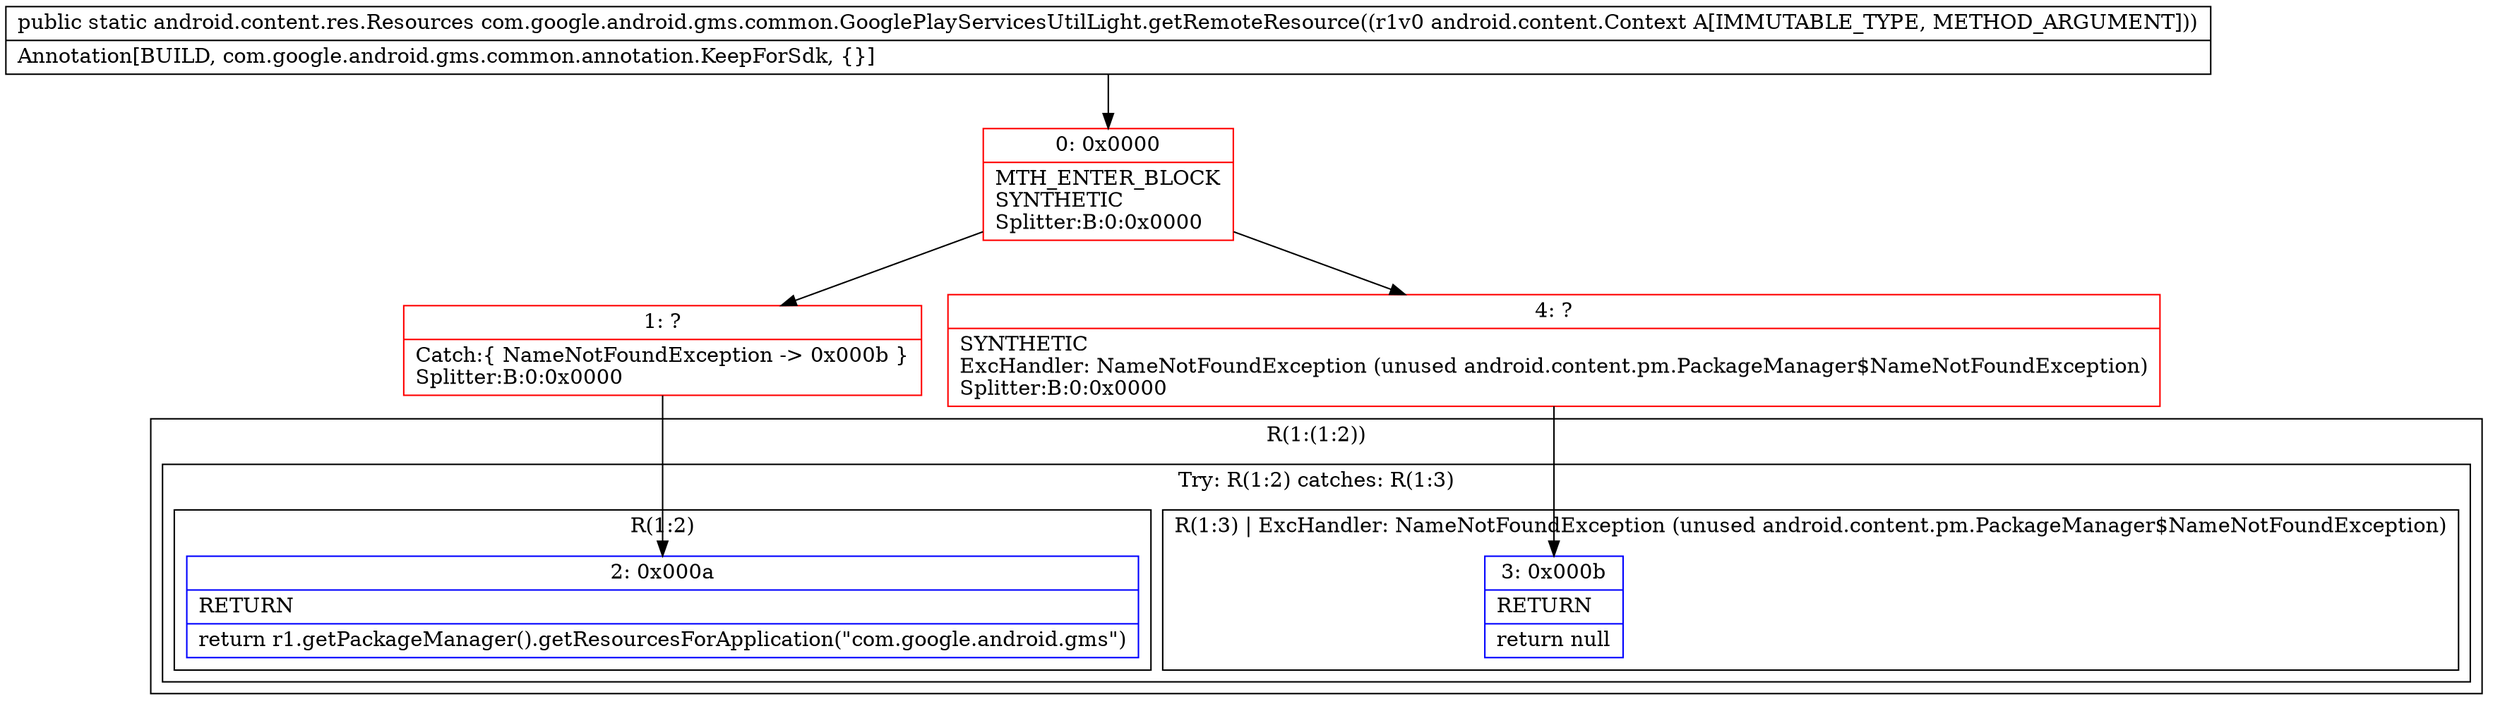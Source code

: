 digraph "CFG forcom.google.android.gms.common.GooglePlayServicesUtilLight.getRemoteResource(Landroid\/content\/Context;)Landroid\/content\/res\/Resources;" {
subgraph cluster_Region_820280604 {
label = "R(1:(1:2))";
node [shape=record,color=blue];
subgraph cluster_TryCatchRegion_1561415194 {
label = "Try: R(1:2) catches: R(1:3)";
node [shape=record,color=blue];
subgraph cluster_Region_1107184849 {
label = "R(1:2)";
node [shape=record,color=blue];
Node_2 [shape=record,label="{2\:\ 0x000a|RETURN\l|return r1.getPackageManager().getResourcesForApplication(\"com.google.android.gms\")\l}"];
}
subgraph cluster_Region_641978841 {
label = "R(1:3) | ExcHandler: NameNotFoundException (unused android.content.pm.PackageManager$NameNotFoundException)\l";
node [shape=record,color=blue];
Node_3 [shape=record,label="{3\:\ 0x000b|RETURN\l|return null\l}"];
}
}
}
subgraph cluster_Region_641978841 {
label = "R(1:3) | ExcHandler: NameNotFoundException (unused android.content.pm.PackageManager$NameNotFoundException)\l";
node [shape=record,color=blue];
Node_3 [shape=record,label="{3\:\ 0x000b|RETURN\l|return null\l}"];
}
Node_0 [shape=record,color=red,label="{0\:\ 0x0000|MTH_ENTER_BLOCK\lSYNTHETIC\lSplitter:B:0:0x0000\l}"];
Node_1 [shape=record,color=red,label="{1\:\ ?|Catch:\{ NameNotFoundException \-\> 0x000b \}\lSplitter:B:0:0x0000\l}"];
Node_4 [shape=record,color=red,label="{4\:\ ?|SYNTHETIC\lExcHandler: NameNotFoundException (unused android.content.pm.PackageManager$NameNotFoundException)\lSplitter:B:0:0x0000\l}"];
MethodNode[shape=record,label="{public static android.content.res.Resources com.google.android.gms.common.GooglePlayServicesUtilLight.getRemoteResource((r1v0 android.content.Context A[IMMUTABLE_TYPE, METHOD_ARGUMENT]))  | Annotation[BUILD, com.google.android.gms.common.annotation.KeepForSdk, \{\}]\l}"];
MethodNode -> Node_0;
Node_0 -> Node_1;
Node_0 -> Node_4;
Node_1 -> Node_2;
Node_4 -> Node_3;
}

